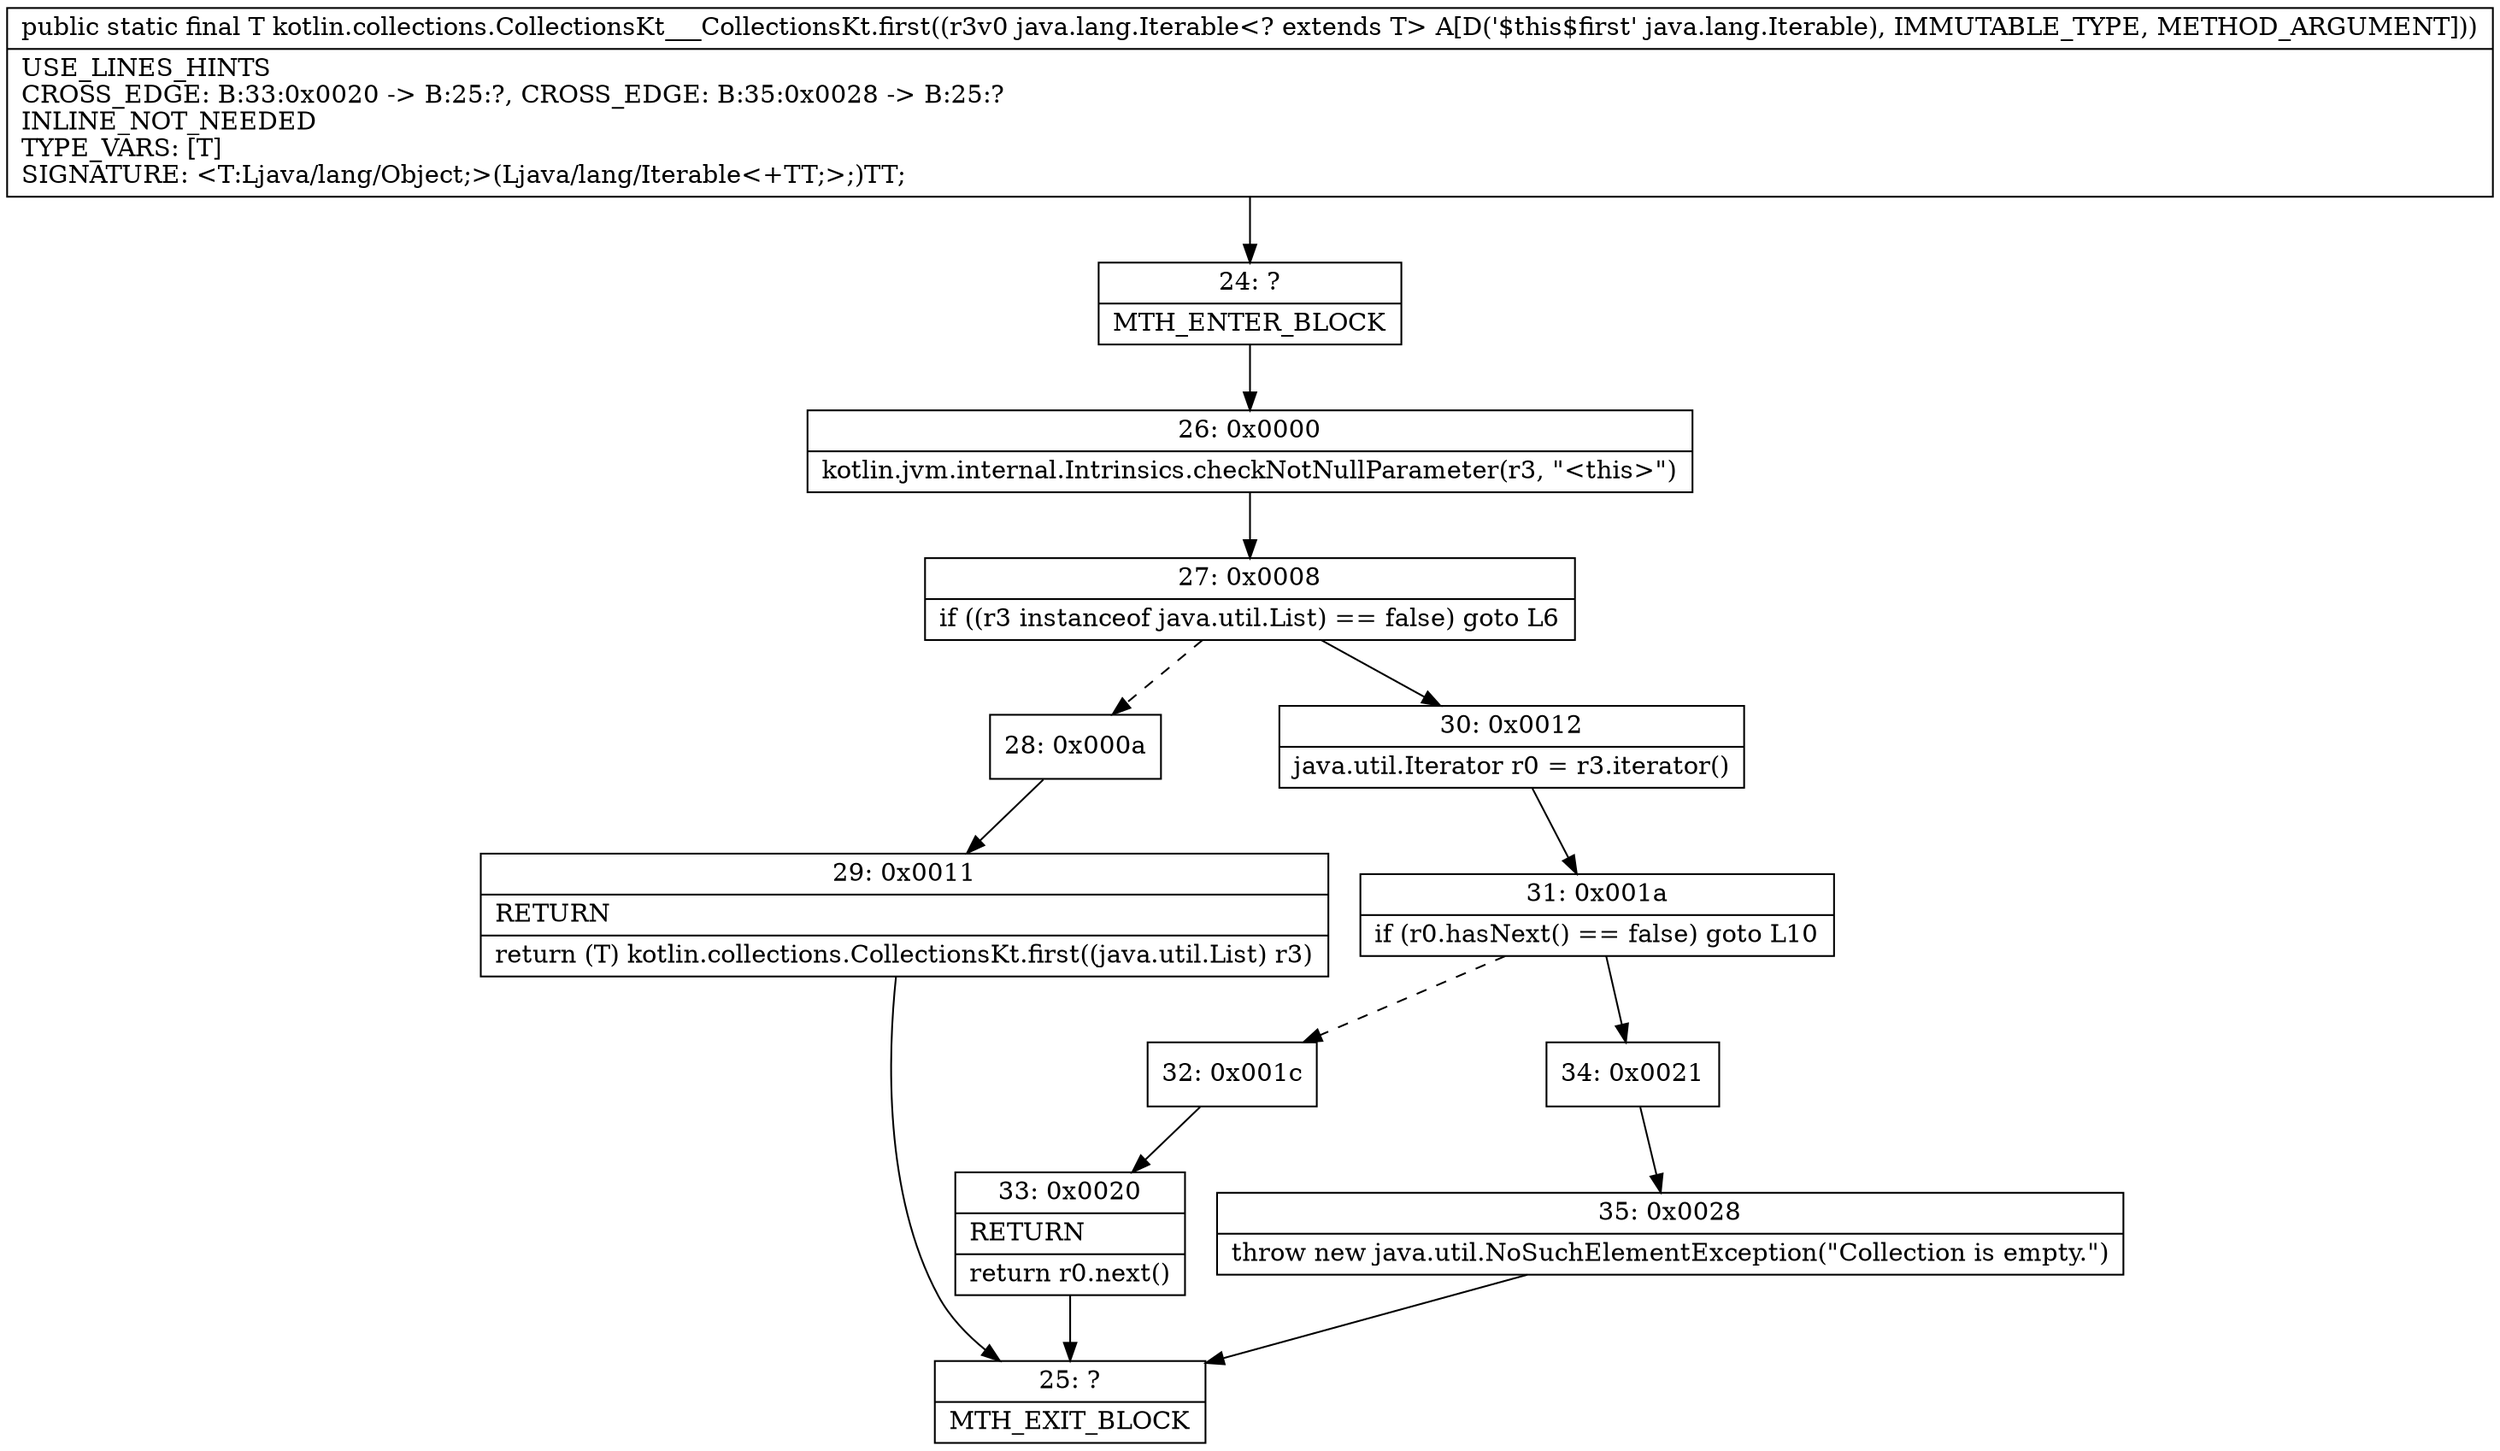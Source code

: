 digraph "CFG forkotlin.collections.CollectionsKt___CollectionsKt.first(Ljava\/lang\/Iterable;)Ljava\/lang\/Object;" {
Node_24 [shape=record,label="{24\:\ ?|MTH_ENTER_BLOCK\l}"];
Node_26 [shape=record,label="{26\:\ 0x0000|kotlin.jvm.internal.Intrinsics.checkNotNullParameter(r3, \"\<this\>\")\l}"];
Node_27 [shape=record,label="{27\:\ 0x0008|if ((r3 instanceof java.util.List) == false) goto L6\l}"];
Node_28 [shape=record,label="{28\:\ 0x000a}"];
Node_29 [shape=record,label="{29\:\ 0x0011|RETURN\l|return (T) kotlin.collections.CollectionsKt.first((java.util.List) r3)\l}"];
Node_25 [shape=record,label="{25\:\ ?|MTH_EXIT_BLOCK\l}"];
Node_30 [shape=record,label="{30\:\ 0x0012|java.util.Iterator r0 = r3.iterator()\l}"];
Node_31 [shape=record,label="{31\:\ 0x001a|if (r0.hasNext() == false) goto L10\l}"];
Node_32 [shape=record,label="{32\:\ 0x001c}"];
Node_33 [shape=record,label="{33\:\ 0x0020|RETURN\l|return r0.next()\l}"];
Node_34 [shape=record,label="{34\:\ 0x0021}"];
Node_35 [shape=record,label="{35\:\ 0x0028|throw new java.util.NoSuchElementException(\"Collection is empty.\")\l}"];
MethodNode[shape=record,label="{public static final T kotlin.collections.CollectionsKt___CollectionsKt.first((r3v0 java.lang.Iterable\<? extends T\> A[D('$this$first' java.lang.Iterable), IMMUTABLE_TYPE, METHOD_ARGUMENT]))  | USE_LINES_HINTS\lCROSS_EDGE: B:33:0x0020 \-\> B:25:?, CROSS_EDGE: B:35:0x0028 \-\> B:25:?\lINLINE_NOT_NEEDED\lTYPE_VARS: [T]\lSIGNATURE: \<T:Ljava\/lang\/Object;\>(Ljava\/lang\/Iterable\<+TT;\>;)TT;\l}"];
MethodNode -> Node_24;Node_24 -> Node_26;
Node_26 -> Node_27;
Node_27 -> Node_28[style=dashed];
Node_27 -> Node_30;
Node_28 -> Node_29;
Node_29 -> Node_25;
Node_30 -> Node_31;
Node_31 -> Node_32[style=dashed];
Node_31 -> Node_34;
Node_32 -> Node_33;
Node_33 -> Node_25;
Node_34 -> Node_35;
Node_35 -> Node_25;
}

